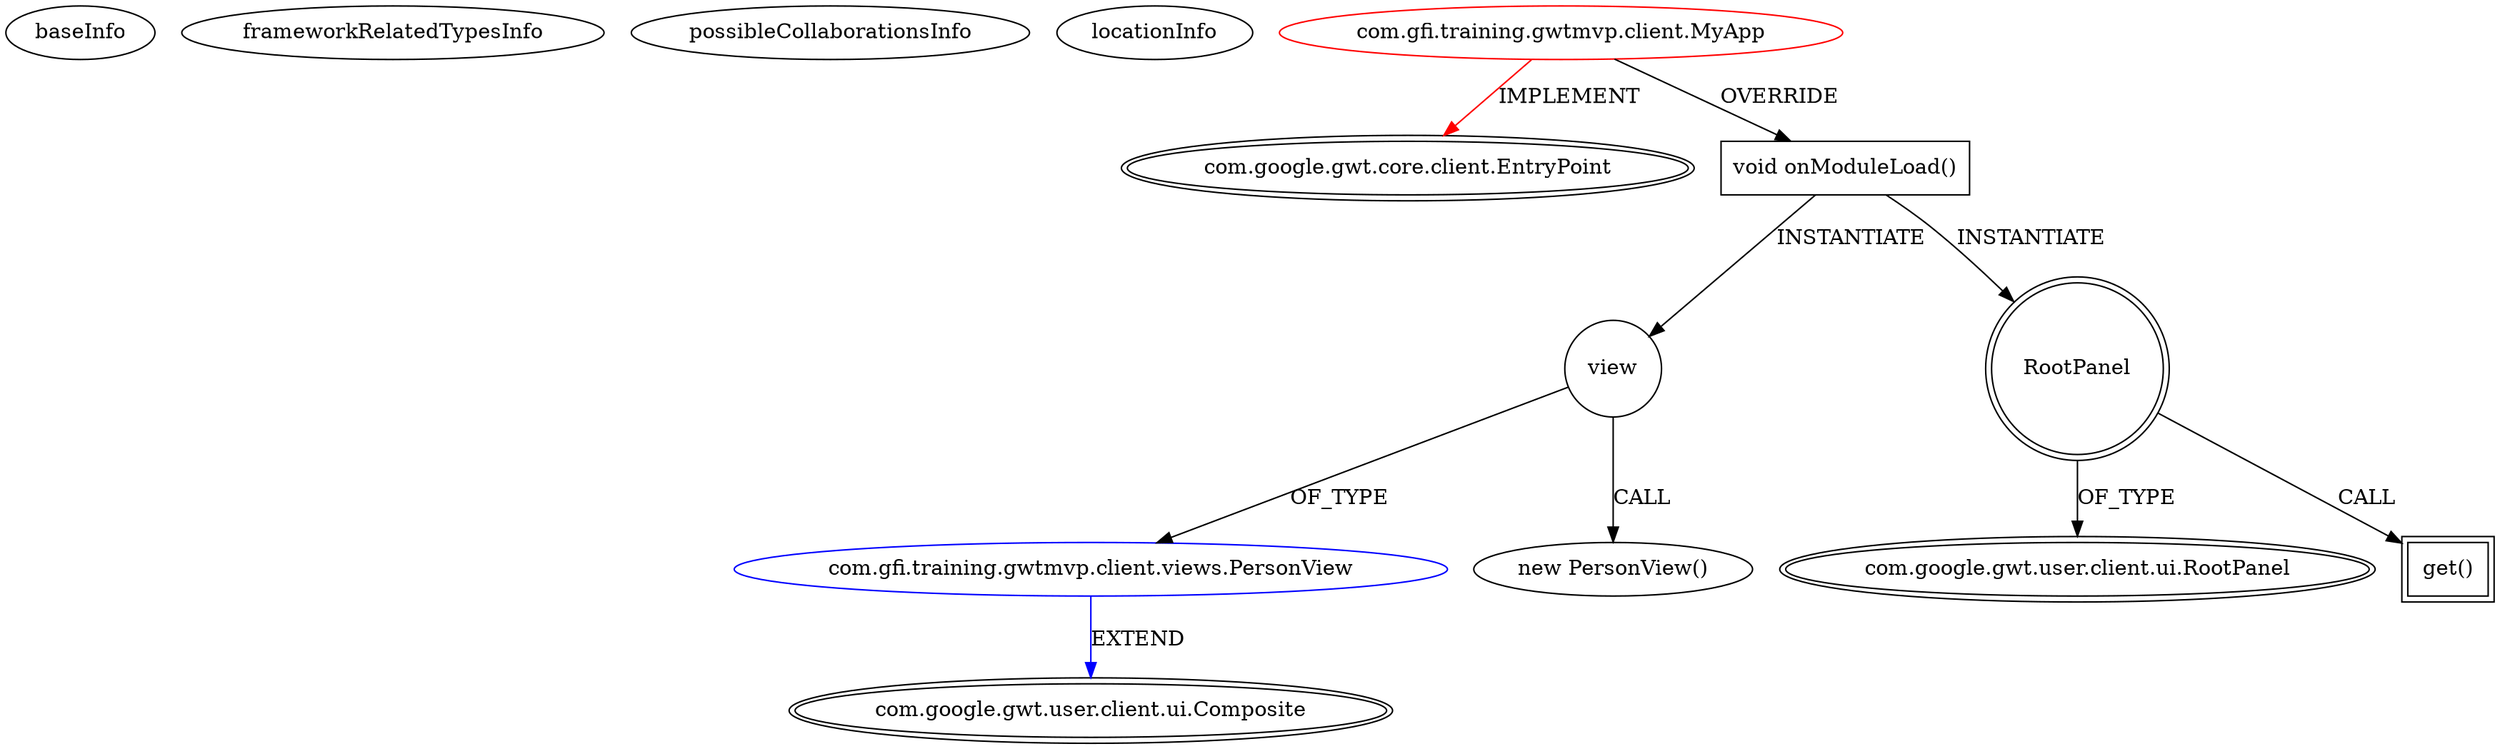digraph {
baseInfo[graphId=1333,category="extension_graph",isAnonymous=false,possibleRelation=true]
frameworkRelatedTypesInfo[0="com.google.gwt.core.client.EntryPoint"]
possibleCollaborationsInfo[0="1333~OVERRIDING_METHOD_DECLARATION-INSTANTIATION-~com.google.gwt.core.client.EntryPoint ~com.google.gwt.user.client.ui.Composite ~false~false"]
locationInfo[projectName="gdks-GWT-MVP",filePath="/gdks-GWT-MVP/GWT-MVP-master/src/com/gfi/training/gwtmvp/client/MyApp.java",contextSignature="MyApp",graphId="1333"]
0[label="com.gfi.training.gwtmvp.client.MyApp",vertexType="ROOT_CLIENT_CLASS_DECLARATION",isFrameworkType=false,color=red]
1[label="com.google.gwt.core.client.EntryPoint",vertexType="FRAMEWORK_INTERFACE_TYPE",isFrameworkType=true,peripheries=2]
2[label="void onModuleLoad()",vertexType="OVERRIDING_METHOD_DECLARATION",isFrameworkType=false,shape=box]
4[label="view",vertexType="VARIABLE_EXPRESION",isFrameworkType=false,shape=circle]
5[label="com.gfi.training.gwtmvp.client.views.PersonView",vertexType="REFERENCE_CLIENT_CLASS_DECLARATION",isFrameworkType=false,color=blue]
6[label="com.google.gwt.user.client.ui.Composite",vertexType="FRAMEWORK_CLASS_TYPE",isFrameworkType=true,peripheries=2]
3[label="new PersonView()",vertexType="CONSTRUCTOR_CALL",isFrameworkType=false]
7[label="RootPanel",vertexType="VARIABLE_EXPRESION",isFrameworkType=true,peripheries=2,shape=circle]
9[label="com.google.gwt.user.client.ui.RootPanel",vertexType="FRAMEWORK_CLASS_TYPE",isFrameworkType=true,peripheries=2]
8[label="get()",vertexType="INSIDE_CALL",isFrameworkType=true,peripheries=2,shape=box]
0->1[label="IMPLEMENT",color=red]
0->2[label="OVERRIDE"]
2->4[label="INSTANTIATE"]
5->6[label="EXTEND",color=blue]
4->5[label="OF_TYPE"]
4->3[label="CALL"]
2->7[label="INSTANTIATE"]
7->9[label="OF_TYPE"]
7->8[label="CALL"]
}
